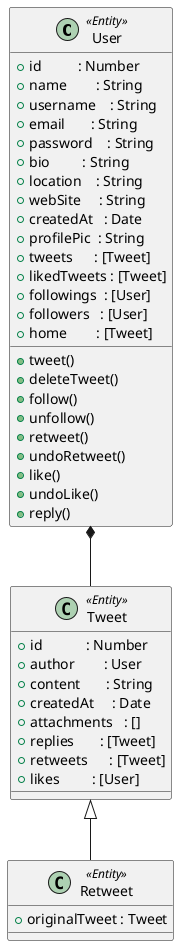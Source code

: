 @startuml Class Diagram for Twitter Clone

class User <<Entity>> {
  + id          : Number 
  + name        : String
  + username    : String
  + email       : String
  + password    : String
  + bio         : String
  + location    : String
  + webSite     : String
  + createdAt   : Date
  + profilePic  : String
  + tweets      : [Tweet]
  + likedTweets : [Tweet]
  + followings  : [User]
  + followers   : [User]
  + home        : [Tweet]

  + tweet()
  + deleteTweet()
  + follow()
  + unfollow()
  + retweet()
  + undoRetweet()
  + like()
  + undoLike()
  + reply()
}

class Tweet <<Entity>> {
  + id            : Number
  + author        : User
  + content       : String
  + createdAt     : Date
  + attachments   : []
  + replies       : [Tweet]
  + retweets      : [Tweet]
  + likes         : [User]
}

class Retweet <<Entity>> {
  + originalTweet : Tweet
}

User *-- Tweet
Tweet <|-- Retweet

@enduml